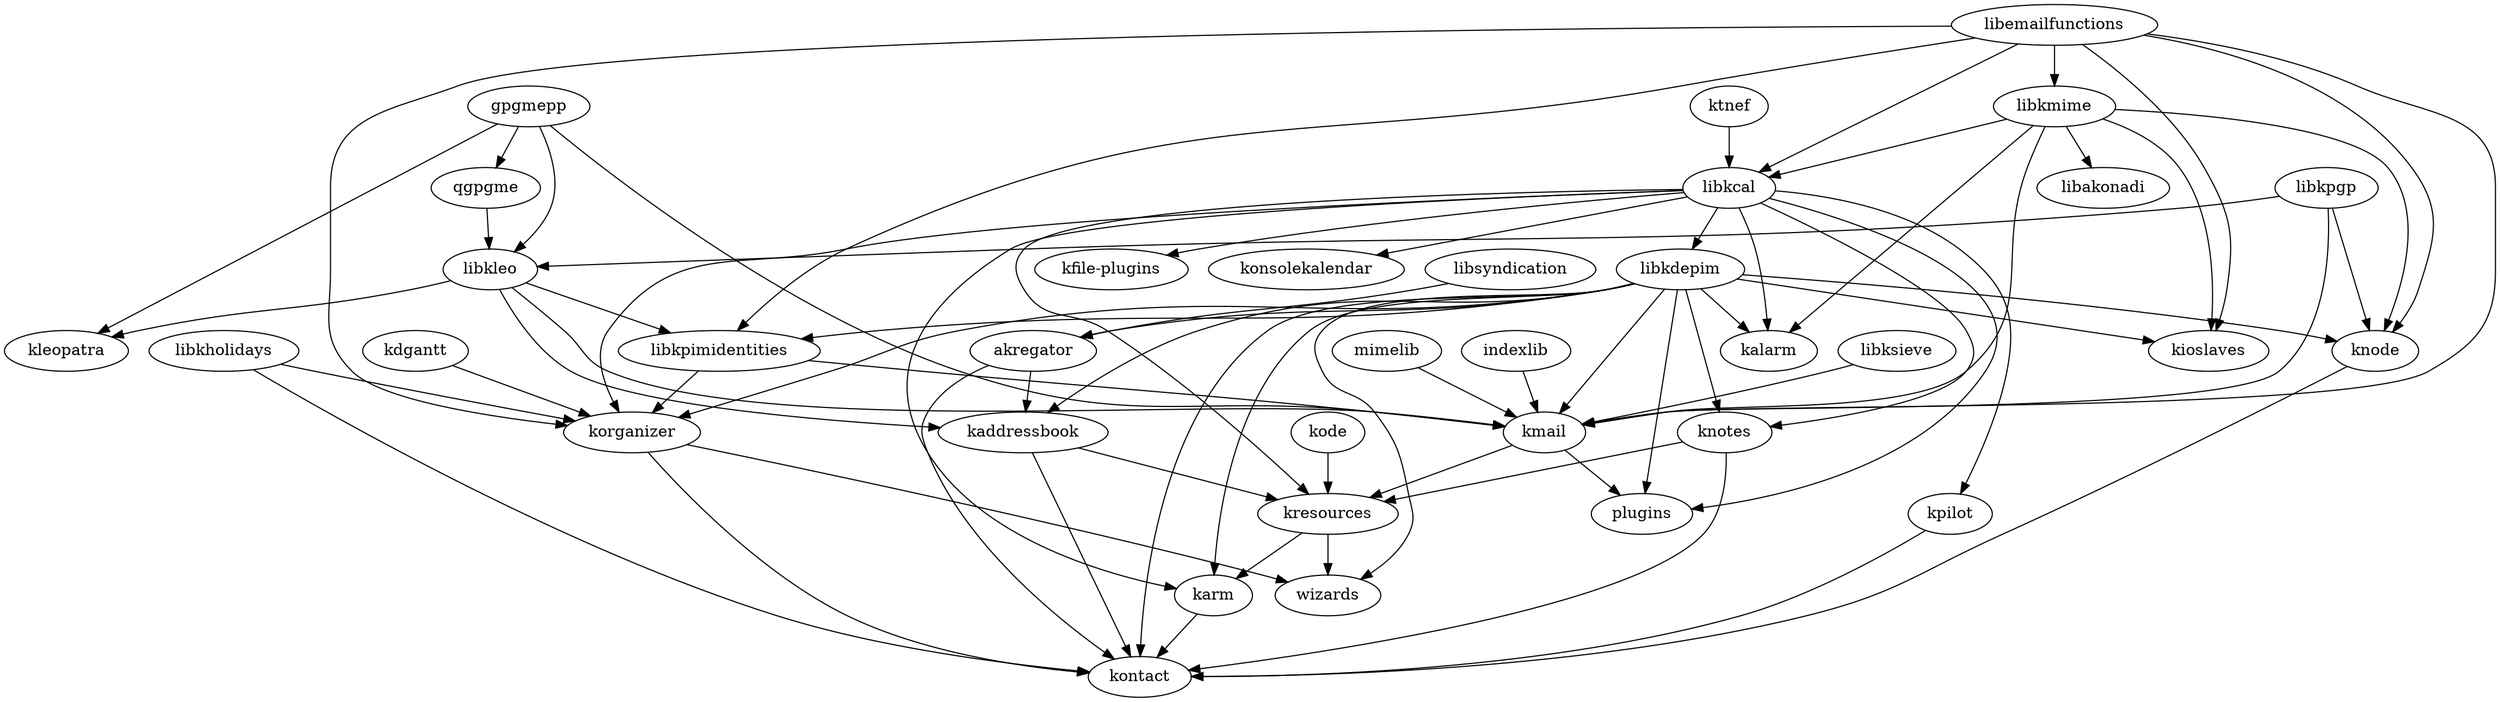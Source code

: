 # to create a ps file use 'dot -Tps -o dependency-graph.ps dependency-graph.dot' (dot it part of the graphviz package)
digraph "inter-dependency graph for kdepim" {
        "akregator" -> "kaddressbook";
        "akregator" -> "kontact";
        "libkleo" -> "kleopatra";
        "libkleo" -> "kaddressbook";
        "libkleo" -> "kmail";
        "libkleo" -> "libkpimidentities";
        "kaddressbook" -> "kontact";
        "kaddressbook" -> "kresources";
        "kdgantt" -> "korganizer";
        "kmail" -> "kresources";
        "kmail" -> "plugins";
        "knotes" -> "kontact";
        "knotes" -> "kresources";
        "kode" -> "kresources";
        "korganizer" -> "kontact";
        "korganizer" -> "wizards";
        "kresources" -> "karm";
        "kresources" -> "wizards";
        "ktnef" -> "libkcal";
        "libemailfunctions" -> "kioslaves"
        "libemailfunctions" -> "kmail";
        "libemailfunctions" -> "knode";
        "libemailfunctions" -> "korganizer";
        "libemailfunctions" -> "libkcal";
        "libemailfunctions" -> "libkmime";
        "libemailfunctions" -> "libkpimidentities";
        "libkcal" -> "kalarm";
        "libkcal" -> "karm";
        "libkcal" -> "kfile-plugins";
        "libkcal" -> "knotes";
        "libkcal" -> "konsolekalendar";
        "libkcal" -> "korganizer";
        "libkcal" -> "kpilot";
        "libkcal" -> "kresources";
        "libkcal" -> "libkdepim";
        "libkcal" -> "plugins";
        "qgpgme" -> "libkleo";
        "gpgmepp" -> "kmail";
        "gpgmepp" -> "kleopatra";
        "gpgmepp" -> "libkleo";
        "gpgmepp" -> "qgpgme";
        "libkdepim" -> "akregator";
        "libkdepim" -> "kaddressbook";
        "libkdepim" -> "kalarm";
        "libkdepim" -> "karm";
        "libkdepim" -> "kioslaves";
        "libkdepim" -> "kmail";
        "libkdepim" -> "knode";
        "libkdepim" -> "knotes";
        "libkdepim" -> "kontact";
        "libkdepim" -> "korganizer";
        "libkdepim" -> "libkpimidentities";
        "libkdepim" -> "plugins";
        "libkdepim" -> "wizards";
        "libkholidays" -> "kontact";
        "libkholidays" -> "korganizer";
        "libkmime" -> "kalarm";
        "libkmime" -> "kioslaves";
        "libkmime" -> "kmail";
        "libkmime" -> "knode";
        "libkmime" -> "libakonadi";
        "libkmime" -> "libkcal";
        "libkpgp" -> "kmail";
        "libkpgp" -> "knode";
        "libkpgp" -> "libkleo";
        "libkpimidentities" -> "kmail";
        "libkpimidentities" -> "korganizer";
        "libksieve" -> "kmail";
        "mimelib" -> "kmail";
        "indexlib" -> "kmail";
        "karm" -> "kontact";
        "knode" -> "kontact";
        "libsyndication" -> "akregator";
        "kpilot" -> "kontact";
}

